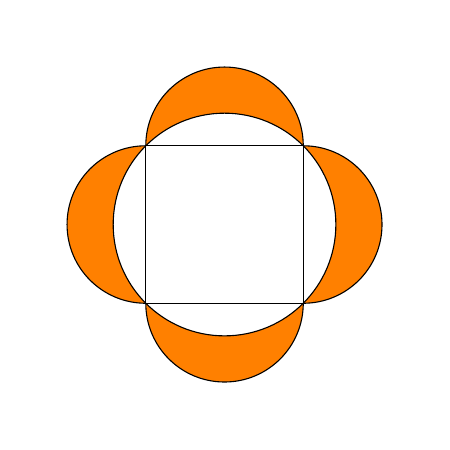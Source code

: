\begin{tikzpicture}[scale=0.5]
      \def\maincircle{(0,0) circle (1.414*2)} 
      \begin{scope}
        \begin{scope}[even odd rule]% first circle without the second
            \clip \maincircle (-5,-5) rectangle (5,5);
            \fill[orange] (0,2) circle (2);
            \fill[orange] (0,-2) circle (2);
            \fill[orange] (2,0) circle (2);
            \fill[orange] (-2,0) circle (2);
        \end{scope}
      \end{scope}

      \draw (-2,2) rectangle (2,-2);
      \draw \maincircle;
      \draw (2,2) arc(0:180:2);
      \draw (-2,2) arc(90:270:2);
      \draw (-2,-2) arc(180:360:2);
      \draw (2,2) arc(90:-90:2);     
   \end{tikzpicture}